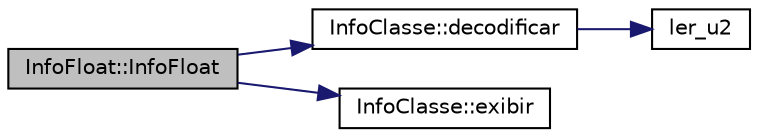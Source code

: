 digraph "InfoFloat::InfoFloat"
{
  edge [fontname="Helvetica",fontsize="10",labelfontname="Helvetica",labelfontsize="10"];
  node [fontname="Helvetica",fontsize="10",shape=record];
  rankdir="LR";
  Node2 [label="InfoFloat::InfoFloat",height=0.2,width=0.4,color="black", fillcolor="grey75", style="filled", fontcolor="black"];
  Node2 -> Node3 [color="midnightblue",fontsize="10",style="solid",fontname="Helvetica"];
  Node3 [label="InfoClasse::decodificar",height=0.2,width=0.4,color="black", fillcolor="white", style="filled",URL="$class_info_classe.html#ae6773422c76337a45401a3437f865549",tooltip="Decodificador do arquivo binário .class para os dados da <<CONSTANT_Class>>, extraindo todos os seus ..."];
  Node3 -> Node4 [color="midnightblue",fontsize="10",style="solid",fontname="Helvetica"];
  Node4 [label="ler_u2",height=0.2,width=0.4,color="black", fillcolor="white", style="filled",URL="$_arquivos_8hpp.html#a03c0b303e6ae10d2faa53a91ca574aa0",tooltip="Leitura de 2 bytes de um arquivo, considerado como binário. "];
  Node2 -> Node5 [color="midnightblue",fontsize="10",style="solid",fontname="Helvetica"];
  Node5 [label="InfoClasse::exibir",height=0.2,width=0.4,color="black", fillcolor="white", style="filled",URL="$class_info_classe.html#a03f11072255fb787feecb1b7285f1718",tooltip="Exibição dos dados da <<CONSTANT_Class>> na saída padrão com controle de tabulação. "];
}
